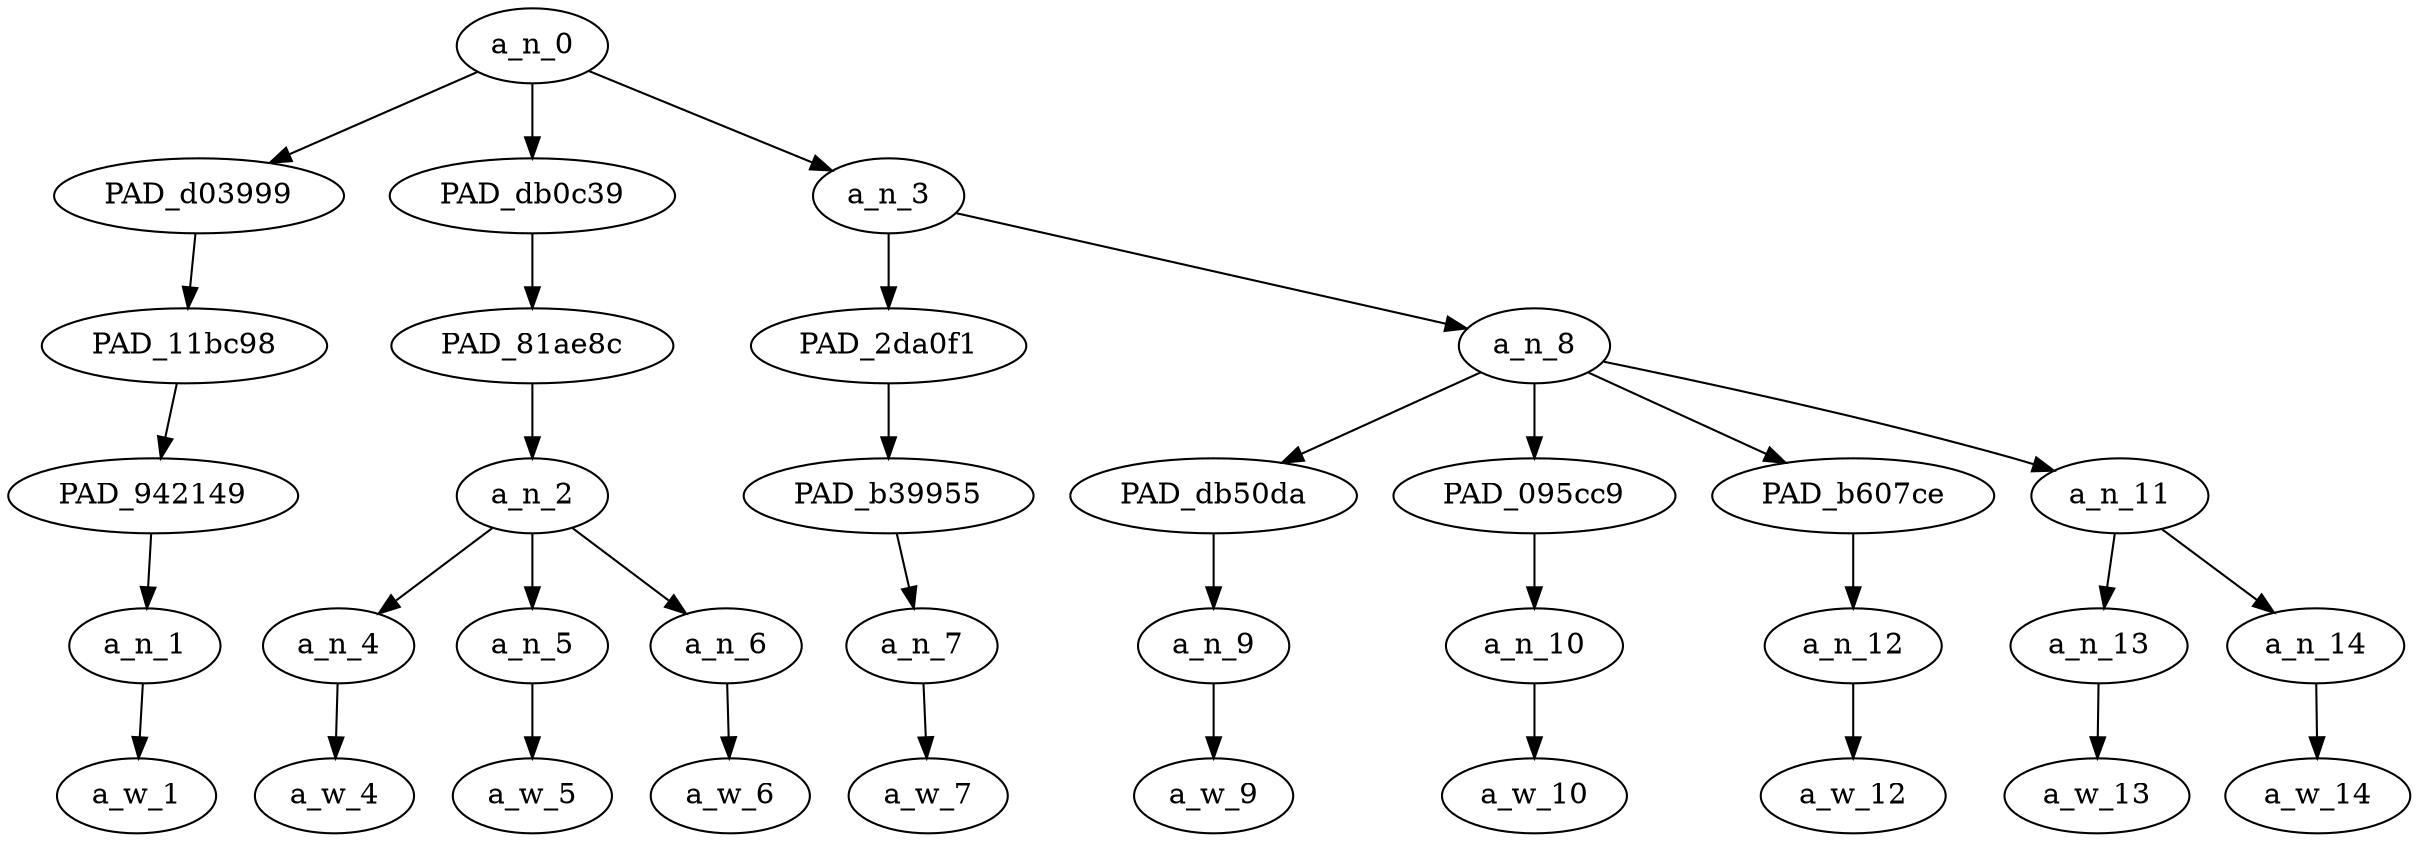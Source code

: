 strict digraph "" {
	a_n_0	[div_dir=1,
		index=0,
		level=5,
		pos="2.4791666666666665,5!",
		text_span="[0, 1, 2, 3, 4, 5, 6, 7, 8, 9]",
		value=1.00000001];
	PAD_d03999	[div_dir=1,
		index=0,
		level=4,
		pos="0.0,4!",
		text_span="[0]",
		value=0.09696379];
	a_n_0 -> PAD_d03999;
	PAD_db0c39	[div_dir=1,
		index=1,
		level=4,
		pos="2.0,4!",
		text_span="[1, 2, 3]",
		value=0.19357132];
	a_n_0 -> PAD_db0c39;
	a_n_3	[div_dir=1,
		index=2,
		level=4,
		pos="5.4375,4!",
		text_span="[4, 5, 6, 7, 8, 9]",
		value=0.70771179];
	a_n_0 -> a_n_3;
	PAD_11bc98	[div_dir=1,
		index=0,
		level=3,
		pos="0.0,3!",
		text_span="[0]",
		value=0.09696379];
	PAD_d03999 -> PAD_11bc98;
	PAD_942149	[div_dir=1,
		index=0,
		level=2,
		pos="0.0,2!",
		text_span="[0]",
		value=0.09696379];
	PAD_11bc98 -> PAD_942149;
	a_n_1	[div_dir=1,
		index=0,
		level=1,
		pos="0.0,1!",
		text_span="[0]",
		value=0.09696379];
	PAD_942149 -> a_n_1;
	a_w_1	[div_dir=0,
		index=0,
		level=0,
		pos="0,0!",
		text_span="[0]",
		value=or];
	a_n_1 -> a_w_1;
	PAD_81ae8c	[div_dir=1,
		index=1,
		level=3,
		pos="2.0,3!",
		text_span="[1, 2, 3]",
		value=0.19357132];
	PAD_db0c39 -> PAD_81ae8c;
	a_n_2	[div_dir=1,
		index=1,
		level=2,
		pos="2.0,2!",
		text_span="[1, 2, 3]",
		value=0.19357132];
	PAD_81ae8c -> a_n_2;
	a_n_4	[div_dir=1,
		index=1,
		level=1,
		pos="1.0,1!",
		text_span="[1]",
		value=0.06162807];
	a_n_2 -> a_n_4;
	a_n_5	[div_dir=1,
		index=2,
		level=1,
		pos="2.0,1!",
		text_span="[2]",
		value=0.07235764];
	a_n_2 -> a_n_5;
	a_n_6	[div_dir=1,
		index=3,
		level=1,
		pos="3.0,1!",
		text_span="[3]",
		value=0.05931709];
	a_n_2 -> a_n_6;
	a_w_4	[div_dir=0,
		index=1,
		level=0,
		pos="1,0!",
		text_span="[1]",
		value=the];
	a_n_4 -> a_w_4;
	a_w_5	[div_dir=0,
		index=2,
		level=0,
		pos="2,0!",
		text_span="[2]",
		value=construction];
	a_n_5 -> a_w_5;
	a_w_6	[div_dir=0,
		index=3,
		level=0,
		pos="3,0!",
		text_span="[3]",
		value=company];
	a_n_6 -> a_w_6;
	PAD_2da0f1	[div_dir=1,
		index=2,
		level=3,
		pos="4.0,3!",
		text_span="[4]",
		value=0.06139843];
	a_n_3 -> PAD_2da0f1;
	a_n_8	[div_dir=1,
		index=3,
		level=3,
		pos="6.875,3!",
		text_span="[5, 6, 7, 8, 9]",
		value=0.64466206];
	a_n_3 -> a_n_8;
	PAD_b39955	[div_dir=1,
		index=2,
		level=2,
		pos="4.0,2!",
		text_span="[4]",
		value=0.06139843];
	PAD_2da0f1 -> PAD_b39955;
	a_n_7	[div_dir=1,
		index=4,
		level=1,
		pos="4.0,1!",
		text_span="[4]",
		value=0.06139843];
	PAD_b39955 -> a_n_7;
	a_w_7	[div_dir=0,
		index=4,
		level=0,
		pos="4,0!",
		text_span="[4]",
		value=hired];
	a_n_7 -> a_w_7;
	PAD_db50da	[div_dir=1,
		index=3,
		level=2,
		pos="5.0,2!",
		text_span="[5]",
		value=0.07143751];
	a_n_8 -> PAD_db50da;
	PAD_095cc9	[div_dir=1,
		index=4,
		level=2,
		pos="6.0,2!",
		text_span="[6]",
		value=0.27610726];
	a_n_8 -> PAD_095cc9;
	PAD_b607ce	[div_dir=1,
		index=6,
		level=2,
		pos="9.0,2!",
		text_span="[9]",
		value=0.08732260];
	a_n_8 -> PAD_b607ce;
	a_n_11	[div_dir=1,
		index=5,
		level=2,
		pos="7.5,2!",
		text_span="[7, 8]",
		value=0.20811931];
	a_n_8 -> a_n_11;
	a_n_9	[div_dir=1,
		index=5,
		level=1,
		pos="5.0,1!",
		text_span="[5]",
		value=0.07143751];
	PAD_db50da -> a_n_9;
	a_w_9	[div_dir=0,
		index=5,
		level=0,
		pos="5,0!",
		text_span="[5]",
		value=some];
	a_n_9 -> a_w_9;
	a_n_10	[div_dir=1,
		index=6,
		level=1,
		pos="6.0,1!",
		text_span="[6]",
		value=0.27610726];
	PAD_095cc9 -> a_n_10;
	a_w_10	[div_dir=0,
		index=6,
		level=0,
		pos="6,0!",
		text_span="[6]",
		value=raghead];
	a_n_10 -> a_w_10;
	a_n_12	[div_dir=1,
		index=9,
		level=1,
		pos="9.0,1!",
		text_span="[9]",
		value=0.08732260];
	PAD_b607ce -> a_n_12;
	a_w_12	[div_dir=0,
		index=9,
		level=0,
		pos="9,0!",
		text_span="[9]",
		value=asshole];
	a_n_12 -> a_w_12;
	a_n_13	[div_dir=1,
		index=7,
		level=1,
		pos="7.0,1!",
		text_span="[7]",
		value=0.11381956];
	a_n_11 -> a_n_13;
	a_n_14	[div_dir=1,
		index=8,
		level=1,
		pos="8.0,1!",
		text_span="[8]",
		value=0.09373074];
	a_n_11 -> a_n_14;
	a_w_13	[div_dir=0,
		index=7,
		level=0,
		pos="7,0!",
		text_span="[7]",
		value=sleeper];
	a_n_13 -> a_w_13;
	a_w_14	[div_dir=0,
		index=8,
		level=0,
		pos="8,0!",
		text_span="[8]",
		value=cell];
	a_n_14 -> a_w_14;
}
